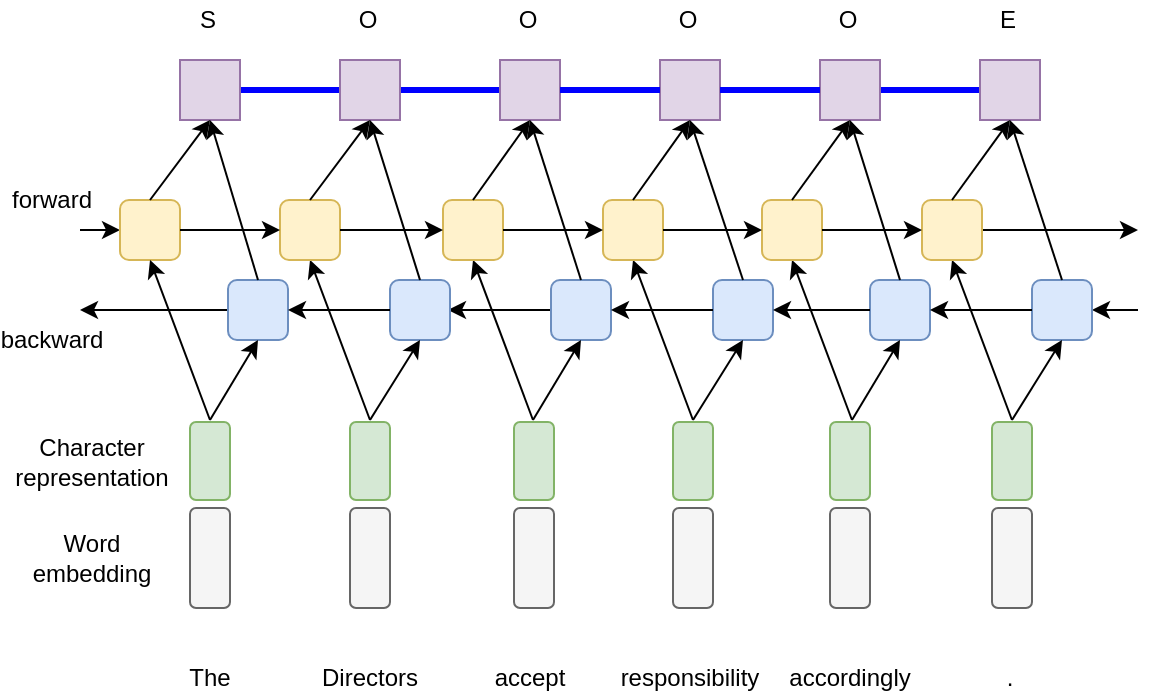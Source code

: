 <mxfile version="10.6.7" type="github"><diagram id="qmuNfEx0vlAvAz1oc452" name="Page-1"><mxGraphModel dx="1158" dy="614" grid="1" gridSize="10" guides="1" tooltips="1" connect="1" arrows="1" fold="1" page="1" pageScale="1" pageWidth="827" pageHeight="1169" math="0" shadow="0"><root><mxCell id="0"/><mxCell id="1" parent="0"/><mxCell id="FaiXEXBpnPpq9bv5j0op-1" value="" style="group" vertex="1" connectable="0" parent="1"><mxGeometry x="36" y="70" width="563" height="304" as="geometry"/></mxCell><mxCell id="FaiXEXBpnPpq9bv5j0op-8" style="edgeStyle=none;rounded=0;orthogonalLoop=1;jettySize=auto;html=1;exitX=0;exitY=0.5;exitDx=0;exitDy=0;startArrow=none;startFill=0;endArrow=classic;endFill=1;" edge="1" parent="FaiXEXBpnPpq9bv5j0op-1" source="FaiXEXBpnPpq9bv5j0op-9"><mxGeometry relative="1" as="geometry"><mxPoint x="34" y="155" as="targetPoint"/></mxGeometry></mxCell><mxCell id="FaiXEXBpnPpq9bv5j0op-9" value="" style="rounded=1;whiteSpace=wrap;html=1;fillColor=#dae8fc;strokeColor=#6c8ebf;" vertex="1" parent="FaiXEXBpnPpq9bv5j0op-1"><mxGeometry x="108" y="140" width="30" height="30" as="geometry"/></mxCell><mxCell id="FaiXEXBpnPpq9bv5j0op-10" style="edgeStyle=none;rounded=0;orthogonalLoop=1;jettySize=auto;html=1;exitX=0;exitY=0.5;exitDx=0;exitDy=0;startArrow=classic;startFill=1;endArrow=none;endFill=0;" edge="1" parent="FaiXEXBpnPpq9bv5j0op-1" source="FaiXEXBpnPpq9bv5j0op-11"><mxGeometry relative="1" as="geometry"><mxPoint x="34" y="115" as="targetPoint"/></mxGeometry></mxCell><mxCell id="FaiXEXBpnPpq9bv5j0op-11" value="" style="rounded=1;whiteSpace=wrap;html=1;fillColor=#fff2cc;strokeColor=#d6b656;" vertex="1" parent="FaiXEXBpnPpq9bv5j0op-1"><mxGeometry x="54" y="100" width="30" height="30" as="geometry"/></mxCell><mxCell id="FaiXEXBpnPpq9bv5j0op-12" style="rounded=0;orthogonalLoop=1;jettySize=auto;html=1;exitX=0.5;exitY=0;exitDx=0;exitDy=0;entryX=0.5;entryY=1;entryDx=0;entryDy=0;" edge="1" parent="FaiXEXBpnPpq9bv5j0op-1" target="FaiXEXBpnPpq9bv5j0op-11"><mxGeometry relative="1" as="geometry"><mxPoint x="99" y="210" as="sourcePoint"/></mxGeometry></mxCell><mxCell id="FaiXEXBpnPpq9bv5j0op-13" value="" style="endArrow=classic;html=1;exitX=0.5;exitY=0;exitDx=0;exitDy=0;entryX=0.5;entryY=1;entryDx=0;entryDy=0;" edge="1" parent="FaiXEXBpnPpq9bv5j0op-1" target="FaiXEXBpnPpq9bv5j0op-9"><mxGeometry width="50" height="50" relative="1" as="geometry"><mxPoint x="99" y="210" as="sourcePoint"/><mxPoint x="104" y="260" as="targetPoint"/></mxGeometry></mxCell><mxCell id="FaiXEXBpnPpq9bv5j0op-14" style="rounded=0;orthogonalLoop=1;jettySize=auto;html=1;exitX=0.5;exitY=0;exitDx=0;exitDy=0;entryX=0.5;entryY=1;entryDx=0;entryDy=0;" edge="1" parent="FaiXEXBpnPpq9bv5j0op-1" target="FaiXEXBpnPpq9bv5j0op-18"><mxGeometry relative="1" as="geometry"><mxPoint x="179" y="210" as="sourcePoint"/></mxGeometry></mxCell><mxCell id="FaiXEXBpnPpq9bv5j0op-15" style="edgeStyle=none;rounded=0;orthogonalLoop=1;jettySize=auto;html=1;exitX=1;exitY=0.5;exitDx=0;exitDy=0;entryX=0;entryY=0.5;entryDx=0;entryDy=0;startArrow=classic;startFill=1;endArrow=none;endFill=0;" edge="1" parent="FaiXEXBpnPpq9bv5j0op-1" target="FaiXEXBpnPpq9bv5j0op-22"><mxGeometry relative="1" as="geometry"><mxPoint x="218" y="155" as="sourcePoint"/></mxGeometry></mxCell><mxCell id="FaiXEXBpnPpq9bv5j0op-16" value="" style="rounded=1;whiteSpace=wrap;html=1;fillColor=#dae8fc;strokeColor=#6c8ebf;" vertex="1" parent="FaiXEXBpnPpq9bv5j0op-1"><mxGeometry x="189" y="140" width="30" height="30" as="geometry"/></mxCell><mxCell id="FaiXEXBpnPpq9bv5j0op-17" style="edgeStyle=none;rounded=0;orthogonalLoop=1;jettySize=auto;html=1;exitX=1;exitY=0.5;exitDx=0;exitDy=0;entryX=0;entryY=0.5;entryDx=0;entryDy=0;startArrow=classic;startFill=1;endArrow=none;endFill=0;" edge="1" parent="FaiXEXBpnPpq9bv5j0op-1" source="FaiXEXBpnPpq9bv5j0op-9" target="FaiXEXBpnPpq9bv5j0op-16"><mxGeometry relative="1" as="geometry"/></mxCell><mxCell id="FaiXEXBpnPpq9bv5j0op-18" value="" style="rounded=1;whiteSpace=wrap;html=1;fillColor=#fff2cc;strokeColor=#d6b656;" vertex="1" parent="FaiXEXBpnPpq9bv5j0op-1"><mxGeometry x="134" y="100" width="30" height="30" as="geometry"/></mxCell><mxCell id="FaiXEXBpnPpq9bv5j0op-19" style="edgeStyle=none;rounded=0;orthogonalLoop=1;jettySize=auto;html=1;exitX=1;exitY=0.5;exitDx=0;exitDy=0;entryX=0;entryY=0.5;entryDx=0;entryDy=0;startArrow=none;startFill=0;endArrow=classic;endFill=1;" edge="1" parent="FaiXEXBpnPpq9bv5j0op-1" source="FaiXEXBpnPpq9bv5j0op-11" target="FaiXEXBpnPpq9bv5j0op-18"><mxGeometry relative="1" as="geometry"/></mxCell><mxCell id="FaiXEXBpnPpq9bv5j0op-20" value="" style="endArrow=classic;html=1;exitX=0.5;exitY=0;exitDx=0;exitDy=0;entryX=0.5;entryY=1;entryDx=0;entryDy=0;" edge="1" parent="FaiXEXBpnPpq9bv5j0op-1" target="FaiXEXBpnPpq9bv5j0op-16"><mxGeometry width="50" height="50" relative="1" as="geometry"><mxPoint x="179" y="210" as="sourcePoint"/><mxPoint x="184" y="260" as="targetPoint"/></mxGeometry></mxCell><mxCell id="FaiXEXBpnPpq9bv5j0op-21" style="rounded=0;orthogonalLoop=1;jettySize=auto;html=1;exitX=0.5;exitY=0;exitDx=0;exitDy=0;entryX=0.5;entryY=1;entryDx=0;entryDy=0;" edge="1" parent="FaiXEXBpnPpq9bv5j0op-1" target="FaiXEXBpnPpq9bv5j0op-23"><mxGeometry relative="1" as="geometry"><mxPoint x="260.5" y="210" as="sourcePoint"/></mxGeometry></mxCell><mxCell id="FaiXEXBpnPpq9bv5j0op-22" value="" style="rounded=1;whiteSpace=wrap;html=1;fillColor=#dae8fc;strokeColor=#6c8ebf;" vertex="1" parent="FaiXEXBpnPpq9bv5j0op-1"><mxGeometry x="269.5" y="140" width="30" height="30" as="geometry"/></mxCell><mxCell id="FaiXEXBpnPpq9bv5j0op-23" value="" style="rounded=1;whiteSpace=wrap;html=1;fillColor=#fff2cc;strokeColor=#d6b656;" vertex="1" parent="FaiXEXBpnPpq9bv5j0op-1"><mxGeometry x="215.5" y="100" width="30" height="30" as="geometry"/></mxCell><mxCell id="FaiXEXBpnPpq9bv5j0op-24" style="edgeStyle=none;rounded=0;orthogonalLoop=1;jettySize=auto;html=1;exitX=1;exitY=0.5;exitDx=0;exitDy=0;entryX=0;entryY=0.5;entryDx=0;entryDy=0;startArrow=none;startFill=0;endArrow=classic;endFill=1;" edge="1" parent="FaiXEXBpnPpq9bv5j0op-1" source="FaiXEXBpnPpq9bv5j0op-18" target="FaiXEXBpnPpq9bv5j0op-23"><mxGeometry relative="1" as="geometry"/></mxCell><mxCell id="FaiXEXBpnPpq9bv5j0op-25" value="" style="endArrow=classic;html=1;exitX=0.5;exitY=0;exitDx=0;exitDy=0;entryX=0.5;entryY=1;entryDx=0;entryDy=0;" edge="1" parent="FaiXEXBpnPpq9bv5j0op-1" target="FaiXEXBpnPpq9bv5j0op-22"><mxGeometry width="50" height="50" relative="1" as="geometry"><mxPoint x="260.5" y="210" as="sourcePoint"/><mxPoint x="265.5" y="260" as="targetPoint"/></mxGeometry></mxCell><mxCell id="FaiXEXBpnPpq9bv5j0op-26" style="rounded=0;orthogonalLoop=1;jettySize=auto;html=1;exitX=0.5;exitY=0;exitDx=0;exitDy=0;entryX=0.5;entryY=1;entryDx=0;entryDy=0;" edge="1" parent="FaiXEXBpnPpq9bv5j0op-1" target="FaiXEXBpnPpq9bv5j0op-29"><mxGeometry relative="1" as="geometry"><mxPoint x="340.5" y="210" as="sourcePoint"/></mxGeometry></mxCell><mxCell id="FaiXEXBpnPpq9bv5j0op-27" value="" style="rounded=1;whiteSpace=wrap;html=1;fillColor=#dae8fc;strokeColor=#6c8ebf;" vertex="1" parent="FaiXEXBpnPpq9bv5j0op-1"><mxGeometry x="350.5" y="140" width="30" height="30" as="geometry"/></mxCell><mxCell id="FaiXEXBpnPpq9bv5j0op-28" style="edgeStyle=none;rounded=0;orthogonalLoop=1;jettySize=auto;html=1;exitX=1;exitY=0.5;exitDx=0;exitDy=0;entryX=0;entryY=0.5;entryDx=0;entryDy=0;startArrow=classic;startFill=1;endArrow=none;endFill=0;" edge="1" parent="FaiXEXBpnPpq9bv5j0op-1" source="FaiXEXBpnPpq9bv5j0op-22" target="FaiXEXBpnPpq9bv5j0op-27"><mxGeometry relative="1" as="geometry"/></mxCell><mxCell id="FaiXEXBpnPpq9bv5j0op-29" value="" style="rounded=1;whiteSpace=wrap;html=1;fillColor=#fff2cc;strokeColor=#d6b656;" vertex="1" parent="FaiXEXBpnPpq9bv5j0op-1"><mxGeometry x="295.5" y="100" width="30" height="30" as="geometry"/></mxCell><mxCell id="FaiXEXBpnPpq9bv5j0op-30" style="edgeStyle=none;rounded=0;orthogonalLoop=1;jettySize=auto;html=1;exitX=1;exitY=0.5;exitDx=0;exitDy=0;entryX=0;entryY=0.5;entryDx=0;entryDy=0;startArrow=none;startFill=0;endArrow=classic;endFill=1;" edge="1" parent="FaiXEXBpnPpq9bv5j0op-1" source="FaiXEXBpnPpq9bv5j0op-23" target="FaiXEXBpnPpq9bv5j0op-29"><mxGeometry relative="1" as="geometry"/></mxCell><mxCell id="FaiXEXBpnPpq9bv5j0op-31" value="" style="endArrow=classic;html=1;exitX=0.5;exitY=0;exitDx=0;exitDy=0;entryX=0.5;entryY=1;entryDx=0;entryDy=0;" edge="1" parent="FaiXEXBpnPpq9bv5j0op-1" target="FaiXEXBpnPpq9bv5j0op-27"><mxGeometry width="50" height="50" relative="1" as="geometry"><mxPoint x="340.5" y="210" as="sourcePoint"/><mxPoint x="345.5" y="260" as="targetPoint"/></mxGeometry></mxCell><mxCell id="FaiXEXBpnPpq9bv5j0op-32" style="rounded=0;orthogonalLoop=1;jettySize=auto;html=1;exitX=0.5;exitY=0;exitDx=0;exitDy=0;entryX=0.5;entryY=1;entryDx=0;entryDy=0;" edge="1" parent="FaiXEXBpnPpq9bv5j0op-1" target="FaiXEXBpnPpq9bv5j0op-35"><mxGeometry relative="1" as="geometry"><mxPoint x="420" y="210" as="sourcePoint"/></mxGeometry></mxCell><mxCell id="FaiXEXBpnPpq9bv5j0op-33" value="" style="rounded=1;whiteSpace=wrap;html=1;fillColor=#dae8fc;strokeColor=#6c8ebf;" vertex="1" parent="FaiXEXBpnPpq9bv5j0op-1"><mxGeometry x="429" y="140" width="30" height="30" as="geometry"/></mxCell><mxCell id="FaiXEXBpnPpq9bv5j0op-34" style="edgeStyle=none;rounded=0;orthogonalLoop=1;jettySize=auto;html=1;exitX=1;exitY=0.5;exitDx=0;exitDy=0;entryX=0;entryY=0.5;entryDx=0;entryDy=0;startArrow=classic;startFill=1;endArrow=none;endFill=0;" edge="1" parent="FaiXEXBpnPpq9bv5j0op-1" source="FaiXEXBpnPpq9bv5j0op-27" target="FaiXEXBpnPpq9bv5j0op-33"><mxGeometry relative="1" as="geometry"/></mxCell><mxCell id="FaiXEXBpnPpq9bv5j0op-35" value="" style="rounded=1;whiteSpace=wrap;html=1;fillColor=#fff2cc;strokeColor=#d6b656;" vertex="1" parent="FaiXEXBpnPpq9bv5j0op-1"><mxGeometry x="375" y="100" width="30" height="30" as="geometry"/></mxCell><mxCell id="FaiXEXBpnPpq9bv5j0op-36" style="edgeStyle=none;rounded=0;orthogonalLoop=1;jettySize=auto;html=1;exitX=1;exitY=0.5;exitDx=0;exitDy=0;entryX=0;entryY=0.5;entryDx=0;entryDy=0;startArrow=none;startFill=0;endArrow=classic;endFill=1;" edge="1" parent="FaiXEXBpnPpq9bv5j0op-1" source="FaiXEXBpnPpq9bv5j0op-29" target="FaiXEXBpnPpq9bv5j0op-35"><mxGeometry relative="1" as="geometry"/></mxCell><mxCell id="FaiXEXBpnPpq9bv5j0op-37" value="" style="endArrow=classic;html=1;exitX=0.5;exitY=0;exitDx=0;exitDy=0;entryX=0.5;entryY=1;entryDx=0;entryDy=0;" edge="1" parent="FaiXEXBpnPpq9bv5j0op-1" target="FaiXEXBpnPpq9bv5j0op-33"><mxGeometry width="50" height="50" relative="1" as="geometry"><mxPoint x="420" y="210" as="sourcePoint"/><mxPoint x="425" y="260" as="targetPoint"/></mxGeometry></mxCell><mxCell id="FaiXEXBpnPpq9bv5j0op-38" style="rounded=0;orthogonalLoop=1;jettySize=auto;html=1;exitX=0.5;exitY=0;exitDx=0;exitDy=0;entryX=0.5;entryY=1;entryDx=0;entryDy=0;" edge="1" parent="FaiXEXBpnPpq9bv5j0op-1" target="FaiXEXBpnPpq9bv5j0op-43"><mxGeometry relative="1" as="geometry"><mxPoint x="500" y="210" as="sourcePoint"/></mxGeometry></mxCell><mxCell id="FaiXEXBpnPpq9bv5j0op-39" style="edgeStyle=none;rounded=0;orthogonalLoop=1;jettySize=auto;html=1;exitX=1;exitY=0.5;exitDx=0;exitDy=0;startArrow=classic;startFill=1;endArrow=none;endFill=0;" edge="1" parent="FaiXEXBpnPpq9bv5j0op-1" source="FaiXEXBpnPpq9bv5j0op-40"><mxGeometry relative="1" as="geometry"><mxPoint x="563" y="155" as="targetPoint"/></mxGeometry></mxCell><mxCell id="FaiXEXBpnPpq9bv5j0op-40" value="" style="rounded=1;whiteSpace=wrap;html=1;fillColor=#dae8fc;strokeColor=#6c8ebf;" vertex="1" parent="FaiXEXBpnPpq9bv5j0op-1"><mxGeometry x="510" y="140" width="30" height="30" as="geometry"/></mxCell><mxCell id="FaiXEXBpnPpq9bv5j0op-41" style="edgeStyle=none;rounded=0;orthogonalLoop=1;jettySize=auto;html=1;exitX=1;exitY=0.5;exitDx=0;exitDy=0;entryX=0;entryY=0.5;entryDx=0;entryDy=0;startArrow=classic;startFill=1;endArrow=none;endFill=0;" edge="1" parent="FaiXEXBpnPpq9bv5j0op-1" source="FaiXEXBpnPpq9bv5j0op-33" target="FaiXEXBpnPpq9bv5j0op-40"><mxGeometry relative="1" as="geometry"/></mxCell><mxCell id="FaiXEXBpnPpq9bv5j0op-42" style="edgeStyle=none;rounded=0;orthogonalLoop=1;jettySize=auto;html=1;exitX=1;exitY=0.5;exitDx=0;exitDy=0;startArrow=none;startFill=0;endArrow=classic;endFill=1;" edge="1" parent="FaiXEXBpnPpq9bv5j0op-1" source="FaiXEXBpnPpq9bv5j0op-43"><mxGeometry relative="1" as="geometry"><mxPoint x="563" y="115" as="targetPoint"/></mxGeometry></mxCell><mxCell id="FaiXEXBpnPpq9bv5j0op-43" value="" style="rounded=1;whiteSpace=wrap;html=1;fillColor=#fff2cc;strokeColor=#d6b656;" vertex="1" parent="FaiXEXBpnPpq9bv5j0op-1"><mxGeometry x="455" y="100" width="30" height="30" as="geometry"/></mxCell><mxCell id="FaiXEXBpnPpq9bv5j0op-44" style="edgeStyle=none;rounded=0;orthogonalLoop=1;jettySize=auto;html=1;exitX=1;exitY=0.5;exitDx=0;exitDy=0;entryX=0;entryY=0.5;entryDx=0;entryDy=0;startArrow=none;startFill=0;endArrow=classic;endFill=1;" edge="1" parent="FaiXEXBpnPpq9bv5j0op-1" source="FaiXEXBpnPpq9bv5j0op-35" target="FaiXEXBpnPpq9bv5j0op-43"><mxGeometry relative="1" as="geometry"/></mxCell><mxCell id="FaiXEXBpnPpq9bv5j0op-45" value="" style="endArrow=classic;html=1;exitX=0.5;exitY=0;exitDx=0;exitDy=0;entryX=0.5;entryY=1;entryDx=0;entryDy=0;" edge="1" parent="FaiXEXBpnPpq9bv5j0op-1" target="FaiXEXBpnPpq9bv5j0op-40"><mxGeometry width="50" height="50" relative="1" as="geometry"><mxPoint x="500" y="210" as="sourcePoint"/><mxPoint x="505" y="260" as="targetPoint"/></mxGeometry></mxCell><mxCell id="FaiXEXBpnPpq9bv5j0op-46" value="The" style="text;html=1;strokeColor=none;fillColor=none;align=center;verticalAlign=middle;whiteSpace=wrap;rounded=0;" vertex="1" parent="FaiXEXBpnPpq9bv5j0op-1"><mxGeometry x="79" y="329" width="40" height="20" as="geometry"/></mxCell><mxCell id="FaiXEXBpnPpq9bv5j0op-47" value="Directors" style="text;html=1;strokeColor=none;fillColor=none;align=center;verticalAlign=middle;whiteSpace=wrap;rounded=0;" vertex="1" parent="FaiXEXBpnPpq9bv5j0op-1"><mxGeometry x="159" y="329" width="40" height="20" as="geometry"/></mxCell><mxCell id="FaiXEXBpnPpq9bv5j0op-48" value="accept" style="text;html=1;strokeColor=none;fillColor=none;align=center;verticalAlign=middle;whiteSpace=wrap;rounded=0;" vertex="1" parent="FaiXEXBpnPpq9bv5j0op-1"><mxGeometry x="239" y="329" width="40" height="20" as="geometry"/></mxCell><mxCell id="FaiXEXBpnPpq9bv5j0op-49" value="responsibility" style="text;html=1;strokeColor=none;fillColor=none;align=center;verticalAlign=middle;whiteSpace=wrap;rounded=0;" vertex="1" parent="FaiXEXBpnPpq9bv5j0op-1"><mxGeometry x="319" y="329" width="40" height="20" as="geometry"/></mxCell><mxCell id="FaiXEXBpnPpq9bv5j0op-50" value="accordingly" style="text;html=1;strokeColor=none;fillColor=none;align=center;verticalAlign=middle;whiteSpace=wrap;rounded=0;" vertex="1" parent="FaiXEXBpnPpq9bv5j0op-1"><mxGeometry x="399" y="329" width="40" height="20" as="geometry"/></mxCell><mxCell id="FaiXEXBpnPpq9bv5j0op-51" value="." style="text;html=1;strokeColor=none;fillColor=none;align=center;verticalAlign=middle;whiteSpace=wrap;rounded=0;" vertex="1" parent="FaiXEXBpnPpq9bv5j0op-1"><mxGeometry x="479" y="329" width="40" height="20" as="geometry"/></mxCell><mxCell id="FaiXEXBpnPpq9bv5j0op-52" value="backward" style="text;html=1;strokeColor=none;fillColor=none;align=center;verticalAlign=middle;whiteSpace=wrap;rounded=0;" vertex="1" parent="FaiXEXBpnPpq9bv5j0op-1"><mxGeometry y="160" width="40" height="20" as="geometry"/></mxCell><mxCell id="FaiXEXBpnPpq9bv5j0op-53" value="forward" style="text;html=1;strokeColor=none;fillColor=none;align=center;verticalAlign=middle;whiteSpace=wrap;rounded=0;" vertex="1" parent="FaiXEXBpnPpq9bv5j0op-1"><mxGeometry y="90" width="40" height="20" as="geometry"/></mxCell><mxCell id="FaiXEXBpnPpq9bv5j0op-54" style="edgeStyle=orthogonalEdgeStyle;rounded=0;orthogonalLoop=1;jettySize=auto;html=1;exitX=1;exitY=0.5;exitDx=0;exitDy=0;entryX=0;entryY=0.5;entryDx=0;entryDy=0;endArrow=none;endFill=0;strokeColor=#0000FF;strokeWidth=3;" edge="1" parent="FaiXEXBpnPpq9bv5j0op-1" source="FaiXEXBpnPpq9bv5j0op-55" target="FaiXEXBpnPpq9bv5j0op-59"><mxGeometry relative="1" as="geometry"/></mxCell><mxCell id="FaiXEXBpnPpq9bv5j0op-55" value="" style="whiteSpace=wrap;html=1;aspect=fixed;fillColor=#e1d5e7;strokeColor=#9673a6;" vertex="1" parent="FaiXEXBpnPpq9bv5j0op-1"><mxGeometry x="84" y="30" width="30" height="30" as="geometry"/></mxCell><mxCell id="FaiXEXBpnPpq9bv5j0op-56" style="edgeStyle=none;rounded=0;orthogonalLoop=1;jettySize=auto;html=1;exitX=0.5;exitY=0;exitDx=0;exitDy=0;startArrow=none;startFill=0;endArrow=classic;endFill=1;entryX=0.5;entryY=1;entryDx=0;entryDy=0;" edge="1" parent="FaiXEXBpnPpq9bv5j0op-1" source="FaiXEXBpnPpq9bv5j0op-9" target="FaiXEXBpnPpq9bv5j0op-55"><mxGeometry relative="1" as="geometry"><mxPoint x="94" y="60" as="targetPoint"/></mxGeometry></mxCell><mxCell id="FaiXEXBpnPpq9bv5j0op-57" style="edgeStyle=none;rounded=0;orthogonalLoop=1;jettySize=auto;html=1;exitX=0.5;exitY=0;exitDx=0;exitDy=0;entryX=0.5;entryY=1;entryDx=0;entryDy=0;startArrow=none;startFill=0;endArrow=classic;endFill=1;" edge="1" parent="FaiXEXBpnPpq9bv5j0op-1" source="FaiXEXBpnPpq9bv5j0op-11" target="FaiXEXBpnPpq9bv5j0op-55"><mxGeometry relative="1" as="geometry"/></mxCell><mxCell id="FaiXEXBpnPpq9bv5j0op-58" style="edgeStyle=orthogonalEdgeStyle;rounded=0;orthogonalLoop=1;jettySize=auto;html=1;exitX=1;exitY=0.5;exitDx=0;exitDy=0;entryX=0;entryY=0.5;entryDx=0;entryDy=0;endArrow=none;endFill=0;strokeColor=#0000FF;strokeWidth=3;" edge="1" parent="FaiXEXBpnPpq9bv5j0op-1" source="FaiXEXBpnPpq9bv5j0op-59" target="FaiXEXBpnPpq9bv5j0op-62"><mxGeometry relative="1" as="geometry"/></mxCell><mxCell id="FaiXEXBpnPpq9bv5j0op-59" value="" style="whiteSpace=wrap;html=1;aspect=fixed;fillColor=#e1d5e7;strokeColor=#9673a6;" vertex="1" parent="FaiXEXBpnPpq9bv5j0op-1"><mxGeometry x="164" y="30" width="30" height="30" as="geometry"/></mxCell><mxCell id="FaiXEXBpnPpq9bv5j0op-60" style="edgeStyle=none;rounded=0;orthogonalLoop=1;jettySize=auto;html=1;exitX=0.5;exitY=0;exitDx=0;exitDy=0;startArrow=none;startFill=0;endArrow=classic;endFill=1;entryX=0.5;entryY=1;entryDx=0;entryDy=0;" edge="1" parent="FaiXEXBpnPpq9bv5j0op-1" source="FaiXEXBpnPpq9bv5j0op-16" target="FaiXEXBpnPpq9bv5j0op-59"><mxGeometry relative="1" as="geometry"><mxPoint x="184" y="60" as="targetPoint"/></mxGeometry></mxCell><mxCell id="FaiXEXBpnPpq9bv5j0op-61" style="edgeStyle=none;rounded=0;orthogonalLoop=1;jettySize=auto;html=1;exitX=0.5;exitY=0;exitDx=0;exitDy=0;entryX=0.5;entryY=1;entryDx=0;entryDy=0;startArrow=none;startFill=0;endArrow=classic;endFill=1;" edge="1" parent="FaiXEXBpnPpq9bv5j0op-1" source="FaiXEXBpnPpq9bv5j0op-18" target="FaiXEXBpnPpq9bv5j0op-59"><mxGeometry relative="1" as="geometry"/></mxCell><mxCell id="FaiXEXBpnPpq9bv5j0op-62" value="" style="whiteSpace=wrap;html=1;aspect=fixed;fillColor=#e1d5e7;strokeColor=#9673a6;" vertex="1" parent="FaiXEXBpnPpq9bv5j0op-1"><mxGeometry x="244" y="30" width="30" height="30" as="geometry"/></mxCell><mxCell id="FaiXEXBpnPpq9bv5j0op-63" style="edgeStyle=none;rounded=0;orthogonalLoop=1;jettySize=auto;html=1;exitX=0.5;exitY=0;exitDx=0;exitDy=0;entryX=0.5;entryY=1;entryDx=0;entryDy=0;startArrow=none;startFill=0;endArrow=classic;endFill=1;" edge="1" parent="FaiXEXBpnPpq9bv5j0op-1" source="FaiXEXBpnPpq9bv5j0op-22" target="FaiXEXBpnPpq9bv5j0op-62"><mxGeometry relative="1" as="geometry"/></mxCell><mxCell id="FaiXEXBpnPpq9bv5j0op-64" style="edgeStyle=none;rounded=0;orthogonalLoop=1;jettySize=auto;html=1;exitX=0.5;exitY=0;exitDx=0;exitDy=0;entryX=0.5;entryY=1;entryDx=0;entryDy=0;startArrow=none;startFill=0;endArrow=classic;endFill=1;" edge="1" parent="FaiXEXBpnPpq9bv5j0op-1" source="FaiXEXBpnPpq9bv5j0op-23" target="FaiXEXBpnPpq9bv5j0op-62"><mxGeometry relative="1" as="geometry"/></mxCell><mxCell id="FaiXEXBpnPpq9bv5j0op-65" value="" style="whiteSpace=wrap;html=1;aspect=fixed;fillColor=#e1d5e7;strokeColor=#9673a6;" vertex="1" parent="FaiXEXBpnPpq9bv5j0op-1"><mxGeometry x="324" y="30" width="30" height="30" as="geometry"/></mxCell><mxCell id="FaiXEXBpnPpq9bv5j0op-66" style="edgeStyle=none;rounded=0;orthogonalLoop=1;jettySize=auto;html=1;exitX=0.5;exitY=0;exitDx=0;exitDy=0;startArrow=none;startFill=0;endArrow=classic;endFill=1;entryX=0.5;entryY=1;entryDx=0;entryDy=0;" edge="1" parent="FaiXEXBpnPpq9bv5j0op-1" source="FaiXEXBpnPpq9bv5j0op-27" target="FaiXEXBpnPpq9bv5j0op-65"><mxGeometry relative="1" as="geometry"><mxPoint x="344" y="60" as="targetPoint"/></mxGeometry></mxCell><mxCell id="FaiXEXBpnPpq9bv5j0op-67" style="edgeStyle=none;rounded=0;orthogonalLoop=1;jettySize=auto;html=1;exitX=0.5;exitY=0;exitDx=0;exitDy=0;entryX=0.5;entryY=1;entryDx=0;entryDy=0;startArrow=none;startFill=0;endArrow=classic;endFill=1;" edge="1" parent="FaiXEXBpnPpq9bv5j0op-1" source="FaiXEXBpnPpq9bv5j0op-29" target="FaiXEXBpnPpq9bv5j0op-65"><mxGeometry relative="1" as="geometry"/></mxCell><mxCell id="FaiXEXBpnPpq9bv5j0op-68" style="edgeStyle=orthogonalEdgeStyle;rounded=0;orthogonalLoop=1;jettySize=auto;html=1;exitX=1;exitY=0.5;exitDx=0;exitDy=0;entryX=0;entryY=0.5;entryDx=0;entryDy=0;endArrow=none;endFill=0;strokeColor=#0000FF;strokeWidth=3;" edge="1" parent="FaiXEXBpnPpq9bv5j0op-1" source="FaiXEXBpnPpq9bv5j0op-69" target="FaiXEXBpnPpq9bv5j0op-72"><mxGeometry relative="1" as="geometry"/></mxCell><mxCell id="FaiXEXBpnPpq9bv5j0op-69" value="" style="whiteSpace=wrap;html=1;aspect=fixed;fillColor=#e1d5e7;strokeColor=#9673a6;" vertex="1" parent="FaiXEXBpnPpq9bv5j0op-1"><mxGeometry x="404" y="30" width="30" height="30" as="geometry"/></mxCell><mxCell id="FaiXEXBpnPpq9bv5j0op-70" style="edgeStyle=none;rounded=0;orthogonalLoop=1;jettySize=auto;html=1;exitX=0.5;exitY=0;exitDx=0;exitDy=0;entryX=0.5;entryY=1;entryDx=0;entryDy=0;startArrow=none;startFill=0;endArrow=classic;endFill=1;" edge="1" parent="FaiXEXBpnPpq9bv5j0op-1" source="FaiXEXBpnPpq9bv5j0op-33" target="FaiXEXBpnPpq9bv5j0op-69"><mxGeometry relative="1" as="geometry"/></mxCell><mxCell id="FaiXEXBpnPpq9bv5j0op-71" style="edgeStyle=none;rounded=0;orthogonalLoop=1;jettySize=auto;html=1;exitX=0.5;exitY=0;exitDx=0;exitDy=0;entryX=0.5;entryY=1;entryDx=0;entryDy=0;startArrow=none;startFill=0;endArrow=classic;endFill=1;" edge="1" parent="FaiXEXBpnPpq9bv5j0op-1" source="FaiXEXBpnPpq9bv5j0op-35" target="FaiXEXBpnPpq9bv5j0op-69"><mxGeometry relative="1" as="geometry"/></mxCell><mxCell id="FaiXEXBpnPpq9bv5j0op-72" value="" style="whiteSpace=wrap;html=1;aspect=fixed;fillColor=#e1d5e7;strokeColor=#9673a6;" vertex="1" parent="FaiXEXBpnPpq9bv5j0op-1"><mxGeometry x="484" y="30" width="30" height="30" as="geometry"/></mxCell><mxCell id="FaiXEXBpnPpq9bv5j0op-73" style="edgeStyle=none;rounded=0;orthogonalLoop=1;jettySize=auto;html=1;exitX=0.5;exitY=0;exitDx=0;exitDy=0;entryX=0.5;entryY=1;entryDx=0;entryDy=0;startArrow=none;startFill=0;endArrow=classic;endFill=1;" edge="1" parent="FaiXEXBpnPpq9bv5j0op-1" source="FaiXEXBpnPpq9bv5j0op-40" target="FaiXEXBpnPpq9bv5j0op-72"><mxGeometry relative="1" as="geometry"/></mxCell><mxCell id="FaiXEXBpnPpq9bv5j0op-74" value="S" style="text;html=1;strokeColor=none;fillColor=none;align=center;verticalAlign=middle;whiteSpace=wrap;rounded=0;" vertex="1" parent="FaiXEXBpnPpq9bv5j0op-1"><mxGeometry x="78" width="40" height="20" as="geometry"/></mxCell><mxCell id="FaiXEXBpnPpq9bv5j0op-75" value="O" style="text;html=1;strokeColor=none;fillColor=none;align=center;verticalAlign=middle;whiteSpace=wrap;rounded=0;" vertex="1" parent="FaiXEXBpnPpq9bv5j0op-1"><mxGeometry x="158" width="40" height="20" as="geometry"/></mxCell><mxCell id="FaiXEXBpnPpq9bv5j0op-76" value="O" style="text;html=1;strokeColor=none;fillColor=none;align=center;verticalAlign=middle;whiteSpace=wrap;rounded=0;" vertex="1" parent="FaiXEXBpnPpq9bv5j0op-1"><mxGeometry x="238" width="40" height="20" as="geometry"/></mxCell><mxCell id="FaiXEXBpnPpq9bv5j0op-77" value="O" style="text;html=1;strokeColor=none;fillColor=none;align=center;verticalAlign=middle;whiteSpace=wrap;rounded=0;" vertex="1" parent="FaiXEXBpnPpq9bv5j0op-1"><mxGeometry x="318" width="40" height="20" as="geometry"/></mxCell><mxCell id="FaiXEXBpnPpq9bv5j0op-78" value="O" style="text;html=1;strokeColor=none;fillColor=none;align=center;verticalAlign=middle;whiteSpace=wrap;rounded=0;" vertex="1" parent="FaiXEXBpnPpq9bv5j0op-1"><mxGeometry x="398" width="40" height="20" as="geometry"/></mxCell><mxCell id="FaiXEXBpnPpq9bv5j0op-79" value="E" style="text;html=1;strokeColor=none;fillColor=none;align=center;verticalAlign=middle;whiteSpace=wrap;rounded=0;" vertex="1" parent="FaiXEXBpnPpq9bv5j0op-1"><mxGeometry x="478" width="40" height="20" as="geometry"/></mxCell><mxCell id="FaiXEXBpnPpq9bv5j0op-80" style="edgeStyle=none;rounded=0;orthogonalLoop=1;jettySize=auto;html=1;exitX=0.5;exitY=0;exitDx=0;exitDy=0;entryX=0.5;entryY=1;entryDx=0;entryDy=0;startArrow=none;startFill=0;endArrow=classic;endFill=1;" edge="1" parent="FaiXEXBpnPpq9bv5j0op-1" source="FaiXEXBpnPpq9bv5j0op-43" target="FaiXEXBpnPpq9bv5j0op-72"><mxGeometry relative="1" as="geometry"/></mxCell><mxCell id="FaiXEXBpnPpq9bv5j0op-83" value="" style="rounded=1;whiteSpace=wrap;html=1;fillColor=#d5e8d4;strokeColor=#82b366;" vertex="1" parent="FaiXEXBpnPpq9bv5j0op-1"><mxGeometry x="89" y="211" width="20" height="39" as="geometry"/></mxCell><mxCell id="FaiXEXBpnPpq9bv5j0op-168" value="" style="rounded=1;whiteSpace=wrap;html=1;fillColor=#d5e8d4;strokeColor=#82b366;" vertex="1" parent="FaiXEXBpnPpq9bv5j0op-1"><mxGeometry x="169" y="211" width="20" height="39" as="geometry"/></mxCell><mxCell id="FaiXEXBpnPpq9bv5j0op-169" value="" style="rounded=1;whiteSpace=wrap;html=1;fillColor=#f5f5f5;strokeColor=#666666;fontColor=#333333;" vertex="1" parent="FaiXEXBpnPpq9bv5j0op-1"><mxGeometry x="169" y="254" width="20" height="50" as="geometry"/></mxCell><mxCell id="FaiXEXBpnPpq9bv5j0op-170" value="" style="rounded=1;whiteSpace=wrap;html=1;fillColor=#d5e8d4;strokeColor=#82b366;" vertex="1" parent="FaiXEXBpnPpq9bv5j0op-1"><mxGeometry x="251" y="211" width="20" height="39" as="geometry"/></mxCell><mxCell id="FaiXEXBpnPpq9bv5j0op-171" value="" style="rounded=1;whiteSpace=wrap;html=1;fillColor=#f5f5f5;strokeColor=#666666;fontColor=#333333;" vertex="1" parent="FaiXEXBpnPpq9bv5j0op-1"><mxGeometry x="251" y="254" width="20" height="50" as="geometry"/></mxCell><mxCell id="FaiXEXBpnPpq9bv5j0op-172" value="" style="rounded=1;whiteSpace=wrap;html=1;fillColor=#d5e8d4;strokeColor=#82b366;" vertex="1" parent="FaiXEXBpnPpq9bv5j0op-1"><mxGeometry x="330.5" y="211" width="20" height="39" as="geometry"/></mxCell><mxCell id="FaiXEXBpnPpq9bv5j0op-173" value="" style="rounded=1;whiteSpace=wrap;html=1;fillColor=#f5f5f5;strokeColor=#666666;fontColor=#333333;" vertex="1" parent="FaiXEXBpnPpq9bv5j0op-1"><mxGeometry x="330.5" y="254" width="20" height="50" as="geometry"/></mxCell><mxCell id="FaiXEXBpnPpq9bv5j0op-174" value="" style="rounded=1;whiteSpace=wrap;html=1;fillColor=#d5e8d4;strokeColor=#82b366;" vertex="1" parent="FaiXEXBpnPpq9bv5j0op-1"><mxGeometry x="409" y="211" width="20" height="39" as="geometry"/></mxCell><mxCell id="FaiXEXBpnPpq9bv5j0op-175" value="" style="rounded=1;whiteSpace=wrap;html=1;fillColor=#f5f5f5;strokeColor=#666666;fontColor=#333333;" vertex="1" parent="FaiXEXBpnPpq9bv5j0op-1"><mxGeometry x="409" y="254" width="20" height="50" as="geometry"/></mxCell><mxCell id="FaiXEXBpnPpq9bv5j0op-176" value="" style="rounded=1;whiteSpace=wrap;html=1;fillColor=#d5e8d4;strokeColor=#82b366;" vertex="1" parent="FaiXEXBpnPpq9bv5j0op-1"><mxGeometry x="490" y="211" width="20" height="39" as="geometry"/></mxCell><mxCell id="FaiXEXBpnPpq9bv5j0op-177" value="" style="rounded=1;whiteSpace=wrap;html=1;fillColor=#f5f5f5;strokeColor=#666666;fontColor=#333333;" vertex="1" parent="FaiXEXBpnPpq9bv5j0op-1"><mxGeometry x="490" y="254" width="20" height="50" as="geometry"/></mxCell><mxCell id="FaiXEXBpnPpq9bv5j0op-178" value="Character representation" style="text;html=1;strokeColor=none;fillColor=none;align=center;verticalAlign=middle;whiteSpace=wrap;rounded=0;" vertex="1" parent="FaiXEXBpnPpq9bv5j0op-1"><mxGeometry x="20" y="220.5" width="40" height="20" as="geometry"/></mxCell><mxCell id="FaiXEXBpnPpq9bv5j0op-179" value="Word embedding" style="text;html=1;strokeColor=none;fillColor=none;align=center;verticalAlign=middle;whiteSpace=wrap;rounded=0;" vertex="1" parent="FaiXEXBpnPpq9bv5j0op-1"><mxGeometry x="20" y="269" width="40" height="20" as="geometry"/></mxCell><mxCell id="FaiXEXBpnPpq9bv5j0op-81" style="edgeStyle=orthogonalEdgeStyle;rounded=0;orthogonalLoop=1;jettySize=auto;html=1;exitX=1;exitY=0.5;exitDx=0;exitDy=0;endArrow=none;endFill=0;strokeColor=#0000FF;strokeWidth=3;" edge="1" parent="1" source="FaiXEXBpnPpq9bv5j0op-62"><mxGeometry relative="1" as="geometry"><mxPoint x="360" y="115" as="targetPoint"/></mxGeometry></mxCell><mxCell id="FaiXEXBpnPpq9bv5j0op-82" style="edgeStyle=orthogonalEdgeStyle;rounded=0;orthogonalLoop=1;jettySize=auto;html=1;exitX=1;exitY=0.5;exitDx=0;exitDy=0;endArrow=none;endFill=0;strokeColor=#0000FF;strokeWidth=3;" edge="1" parent="1" source="FaiXEXBpnPpq9bv5j0op-65"><mxGeometry relative="1" as="geometry"><mxPoint x="440" y="115" as="targetPoint"/></mxGeometry></mxCell><mxCell id="FaiXEXBpnPpq9bv5j0op-167" value="" style="rounded=1;whiteSpace=wrap;html=1;fillColor=#f5f5f5;strokeColor=#666666;fontColor=#333333;" vertex="1" parent="1"><mxGeometry x="125" y="324" width="20" height="50" as="geometry"/></mxCell></root></mxGraphModel></diagram></mxfile>